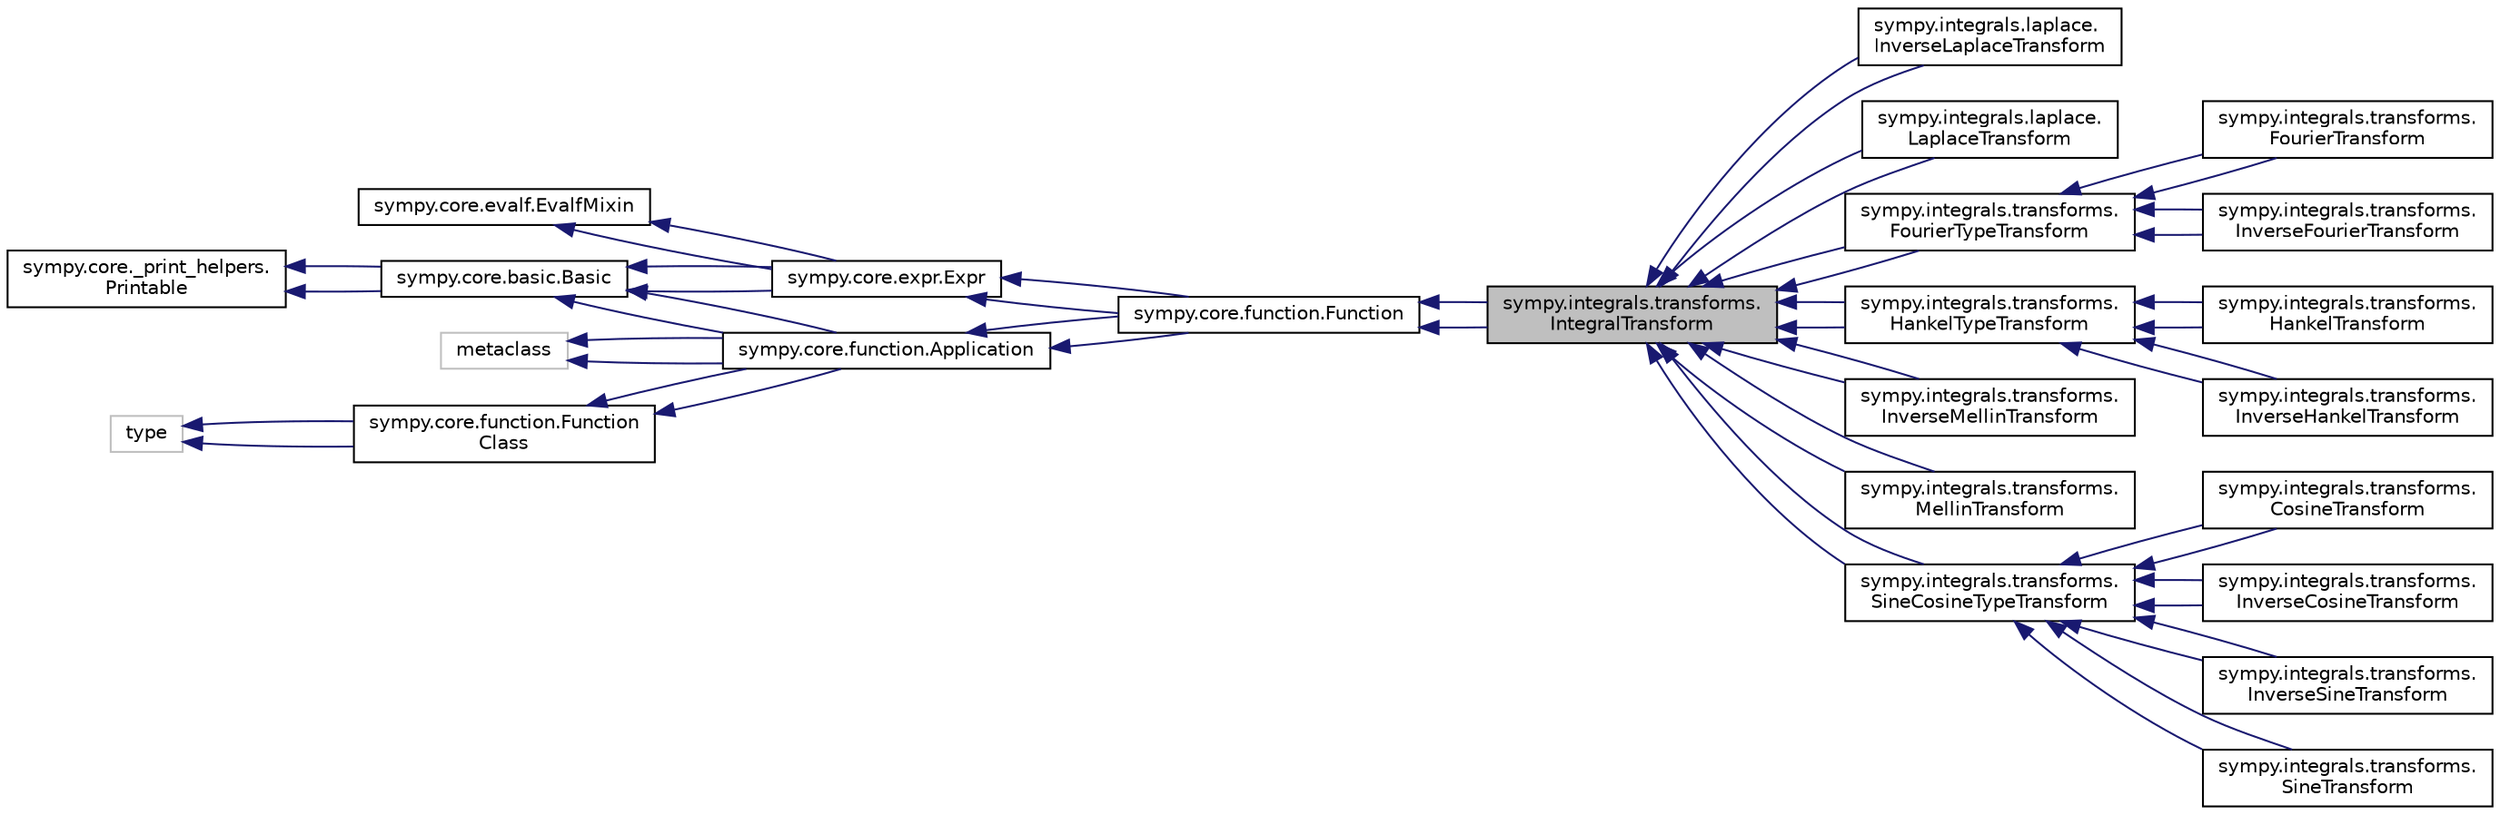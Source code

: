 digraph "sympy.integrals.transforms.IntegralTransform"
{
 // LATEX_PDF_SIZE
  edge [fontname="Helvetica",fontsize="10",labelfontname="Helvetica",labelfontsize="10"];
  node [fontname="Helvetica",fontsize="10",shape=record];
  rankdir="LR";
  Node1 [label="sympy.integrals.transforms.\lIntegralTransform",height=0.2,width=0.4,color="black", fillcolor="grey75", style="filled", fontcolor="black",tooltip=" "];
  Node2 -> Node1 [dir="back",color="midnightblue",fontsize="10",style="solid",fontname="Helvetica"];
  Node2 [label="sympy.core.function.Function",height=0.2,width=0.4,color="black", fillcolor="white", style="filled",URL="$classsympy_1_1core_1_1function_1_1Function.html",tooltip=" "];
  Node3 -> Node2 [dir="back",color="midnightblue",fontsize="10",style="solid",fontname="Helvetica"];
  Node3 [label="sympy.core.function.Application",height=0.2,width=0.4,color="black", fillcolor="white", style="filled",URL="$classsympy_1_1core_1_1function_1_1Application.html",tooltip=" "];
  Node4 -> Node3 [dir="back",color="midnightblue",fontsize="10",style="solid",fontname="Helvetica"];
  Node4 [label="sympy.core.basic.Basic",height=0.2,width=0.4,color="black", fillcolor="white", style="filled",URL="$classsympy_1_1core_1_1basic_1_1Basic.html",tooltip=" "];
  Node5 -> Node4 [dir="back",color="midnightblue",fontsize="10",style="solid",fontname="Helvetica"];
  Node5 [label="sympy.core._print_helpers.\lPrintable",height=0.2,width=0.4,color="black", fillcolor="white", style="filled",URL="$classsympy_1_1core_1_1__print__helpers_1_1Printable.html",tooltip=" "];
  Node5 -> Node4 [dir="back",color="midnightblue",fontsize="10",style="solid",fontname="Helvetica"];
  Node6 -> Node3 [dir="back",color="midnightblue",fontsize="10",style="solid",fontname="Helvetica"];
  Node6 [label="metaclass",height=0.2,width=0.4,color="grey75", fillcolor="white", style="filled",tooltip=" "];
  Node7 -> Node3 [dir="back",color="midnightblue",fontsize="10",style="solid",fontname="Helvetica"];
  Node7 [label="sympy.core.function.Function\lClass",height=0.2,width=0.4,color="black", fillcolor="white", style="filled",URL="$classsympy_1_1core_1_1function_1_1FunctionClass.html",tooltip=" "];
  Node8 -> Node7 [dir="back",color="midnightblue",fontsize="10",style="solid",fontname="Helvetica"];
  Node8 [label="type",height=0.2,width=0.4,color="grey75", fillcolor="white", style="filled",tooltip=" "];
  Node8 -> Node7 [dir="back",color="midnightblue",fontsize="10",style="solid",fontname="Helvetica"];
  Node4 -> Node3 [dir="back",color="midnightblue",fontsize="10",style="solid",fontname="Helvetica"];
  Node6 -> Node3 [dir="back",color="midnightblue",fontsize="10",style="solid",fontname="Helvetica"];
  Node7 -> Node3 [dir="back",color="midnightblue",fontsize="10",style="solid",fontname="Helvetica"];
  Node9 -> Node2 [dir="back",color="midnightblue",fontsize="10",style="solid",fontname="Helvetica"];
  Node9 [label="sympy.core.expr.Expr",height=0.2,width=0.4,color="black", fillcolor="white", style="filled",URL="$classsympy_1_1core_1_1expr_1_1Expr.html",tooltip=" "];
  Node4 -> Node9 [dir="back",color="midnightblue",fontsize="10",style="solid",fontname="Helvetica"];
  Node10 -> Node9 [dir="back",color="midnightblue",fontsize="10",style="solid",fontname="Helvetica"];
  Node10 [label="sympy.core.evalf.EvalfMixin",height=0.2,width=0.4,color="black", fillcolor="white", style="filled",URL="$classsympy_1_1core_1_1evalf_1_1EvalfMixin.html",tooltip=" "];
  Node4 -> Node9 [dir="back",color="midnightblue",fontsize="10",style="solid",fontname="Helvetica"];
  Node10 -> Node9 [dir="back",color="midnightblue",fontsize="10",style="solid",fontname="Helvetica"];
  Node3 -> Node2 [dir="back",color="midnightblue",fontsize="10",style="solid",fontname="Helvetica"];
  Node9 -> Node2 [dir="back",color="midnightblue",fontsize="10",style="solid",fontname="Helvetica"];
  Node2 -> Node1 [dir="back",color="midnightblue",fontsize="10",style="solid",fontname="Helvetica"];
  Node1 -> Node11 [dir="back",color="midnightblue",fontsize="10",style="solid",fontname="Helvetica"];
  Node11 [label="sympy.integrals.laplace.\lInverseLaplaceTransform",height=0.2,width=0.4,color="black", fillcolor="white", style="filled",URL="$classsympy_1_1integrals_1_1laplace_1_1InverseLaplaceTransform.html",tooltip=" "];
  Node1 -> Node11 [dir="back",color="midnightblue",fontsize="10",style="solid",fontname="Helvetica"];
  Node1 -> Node12 [dir="back",color="midnightblue",fontsize="10",style="solid",fontname="Helvetica"];
  Node12 [label="sympy.integrals.laplace.\lLaplaceTransform",height=0.2,width=0.4,color="black", fillcolor="white", style="filled",URL="$classsympy_1_1integrals_1_1laplace_1_1LaplaceTransform.html",tooltip=" "];
  Node1 -> Node12 [dir="back",color="midnightblue",fontsize="10",style="solid",fontname="Helvetica"];
  Node1 -> Node13 [dir="back",color="midnightblue",fontsize="10",style="solid",fontname="Helvetica"];
  Node13 [label="sympy.integrals.transforms.\lFourierTypeTransform",height=0.2,width=0.4,color="black", fillcolor="white", style="filled",URL="$classsympy_1_1integrals_1_1transforms_1_1FourierTypeTransform.html",tooltip=" "];
  Node13 -> Node14 [dir="back",color="midnightblue",fontsize="10",style="solid",fontname="Helvetica"];
  Node14 [label="sympy.integrals.transforms.\lFourierTransform",height=0.2,width=0.4,color="black", fillcolor="white", style="filled",URL="$classsympy_1_1integrals_1_1transforms_1_1FourierTransform.html",tooltip=" "];
  Node13 -> Node14 [dir="back",color="midnightblue",fontsize="10",style="solid",fontname="Helvetica"];
  Node13 -> Node15 [dir="back",color="midnightblue",fontsize="10",style="solid",fontname="Helvetica"];
  Node15 [label="sympy.integrals.transforms.\lInverseFourierTransform",height=0.2,width=0.4,color="black", fillcolor="white", style="filled",URL="$classsympy_1_1integrals_1_1transforms_1_1InverseFourierTransform.html",tooltip=" "];
  Node13 -> Node15 [dir="back",color="midnightblue",fontsize="10",style="solid",fontname="Helvetica"];
  Node1 -> Node13 [dir="back",color="midnightblue",fontsize="10",style="solid",fontname="Helvetica"];
  Node1 -> Node16 [dir="back",color="midnightblue",fontsize="10",style="solid",fontname="Helvetica"];
  Node16 [label="sympy.integrals.transforms.\lHankelTypeTransform",height=0.2,width=0.4,color="black", fillcolor="white", style="filled",URL="$classsympy_1_1integrals_1_1transforms_1_1HankelTypeTransform.html",tooltip=" "];
  Node16 -> Node17 [dir="back",color="midnightblue",fontsize="10",style="solid",fontname="Helvetica"];
  Node17 [label="sympy.integrals.transforms.\lHankelTransform",height=0.2,width=0.4,color="black", fillcolor="white", style="filled",URL="$classsympy_1_1integrals_1_1transforms_1_1HankelTransform.html",tooltip=" "];
  Node16 -> Node17 [dir="back",color="midnightblue",fontsize="10",style="solid",fontname="Helvetica"];
  Node16 -> Node18 [dir="back",color="midnightblue",fontsize="10",style="solid",fontname="Helvetica"];
  Node18 [label="sympy.integrals.transforms.\lInverseHankelTransform",height=0.2,width=0.4,color="black", fillcolor="white", style="filled",URL="$classsympy_1_1integrals_1_1transforms_1_1InverseHankelTransform.html",tooltip=" "];
  Node16 -> Node18 [dir="back",color="midnightblue",fontsize="10",style="solid",fontname="Helvetica"];
  Node1 -> Node16 [dir="back",color="midnightblue",fontsize="10",style="solid",fontname="Helvetica"];
  Node1 -> Node19 [dir="back",color="midnightblue",fontsize="10",style="solid",fontname="Helvetica"];
  Node19 [label="sympy.integrals.transforms.\lInverseMellinTransform",height=0.2,width=0.4,color="black", fillcolor="white", style="filled",URL="$classsympy_1_1integrals_1_1transforms_1_1InverseMellinTransform.html",tooltip=" "];
  Node1 -> Node19 [dir="back",color="midnightblue",fontsize="10",style="solid",fontname="Helvetica"];
  Node1 -> Node20 [dir="back",color="midnightblue",fontsize="10",style="solid",fontname="Helvetica"];
  Node20 [label="sympy.integrals.transforms.\lMellinTransform",height=0.2,width=0.4,color="black", fillcolor="white", style="filled",URL="$classsympy_1_1integrals_1_1transforms_1_1MellinTransform.html",tooltip=" "];
  Node1 -> Node20 [dir="back",color="midnightblue",fontsize="10",style="solid",fontname="Helvetica"];
  Node1 -> Node21 [dir="back",color="midnightblue",fontsize="10",style="solid",fontname="Helvetica"];
  Node21 [label="sympy.integrals.transforms.\lSineCosineTypeTransform",height=0.2,width=0.4,color="black", fillcolor="white", style="filled",URL="$classsympy_1_1integrals_1_1transforms_1_1SineCosineTypeTransform.html",tooltip=" "];
  Node21 -> Node22 [dir="back",color="midnightblue",fontsize="10",style="solid",fontname="Helvetica"];
  Node22 [label="sympy.integrals.transforms.\lCosineTransform",height=0.2,width=0.4,color="black", fillcolor="white", style="filled",URL="$classsympy_1_1integrals_1_1transforms_1_1CosineTransform.html",tooltip=" "];
  Node21 -> Node22 [dir="back",color="midnightblue",fontsize="10",style="solid",fontname="Helvetica"];
  Node21 -> Node23 [dir="back",color="midnightblue",fontsize="10",style="solid",fontname="Helvetica"];
  Node23 [label="sympy.integrals.transforms.\lInverseCosineTransform",height=0.2,width=0.4,color="black", fillcolor="white", style="filled",URL="$classsympy_1_1integrals_1_1transforms_1_1InverseCosineTransform.html",tooltip=" "];
  Node21 -> Node23 [dir="back",color="midnightblue",fontsize="10",style="solid",fontname="Helvetica"];
  Node21 -> Node24 [dir="back",color="midnightblue",fontsize="10",style="solid",fontname="Helvetica"];
  Node24 [label="sympy.integrals.transforms.\lInverseSineTransform",height=0.2,width=0.4,color="black", fillcolor="white", style="filled",URL="$classsympy_1_1integrals_1_1transforms_1_1InverseSineTransform.html",tooltip=" "];
  Node21 -> Node24 [dir="back",color="midnightblue",fontsize="10",style="solid",fontname="Helvetica"];
  Node21 -> Node25 [dir="back",color="midnightblue",fontsize="10",style="solid",fontname="Helvetica"];
  Node25 [label="sympy.integrals.transforms.\lSineTransform",height=0.2,width=0.4,color="black", fillcolor="white", style="filled",URL="$classsympy_1_1integrals_1_1transforms_1_1SineTransform.html",tooltip=" "];
  Node21 -> Node25 [dir="back",color="midnightblue",fontsize="10",style="solid",fontname="Helvetica"];
  Node1 -> Node21 [dir="back",color="midnightblue",fontsize="10",style="solid",fontname="Helvetica"];
}
